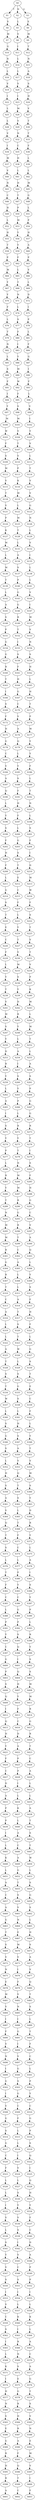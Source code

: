strict digraph  {
	S0 -> S1 [ label = T ];
	S0 -> S2 [ label = N ];
	S0 -> S3 [ label = G ];
	S1 -> S4 [ label = V ];
	S2 -> S5 [ label = L ];
	S3 -> S6 [ label = E ];
	S4 -> S7 [ label = M ];
	S5 -> S8 [ label = V ];
	S6 -> S9 [ label = M ];
	S7 -> S10 [ label = G ];
	S8 -> S11 [ label = I ];
	S9 -> S12 [ label = T ];
	S10 -> S13 [ label = N ];
	S11 -> S14 [ label = L ];
	S12 -> S15 [ label = N ];
	S13 -> S16 [ label = L ];
	S14 -> S17 [ label = L ];
	S15 -> S18 [ label = A ];
	S16 -> S19 [ label = V ];
	S17 -> S20 [ label = V ];
	S18 -> S21 [ label = S ];
	S19 -> S22 [ label = I ];
	S20 -> S23 [ label = I ];
	S21 -> S24 [ label = H ];
	S22 -> S25 [ label = L ];
	S23 -> S26 [ label = M ];
	S24 -> S27 [ label = V ];
	S25 -> S28 [ label = L ];
	S26 -> S29 [ label = V ];
	S27 -> S30 [ label = T ];
	S28 -> S31 [ label = V ];
	S29 -> S32 [ label = N ];
	S30 -> S33 [ label = T ];
	S31 -> S34 [ label = I ];
	S32 -> S35 [ label = C ];
	S33 -> S36 [ label = F ];
	S34 -> S37 [ label = M ];
	S35 -> S38 [ label = H ];
	S36 -> S39 [ label = L ];
	S37 -> S40 [ label = V ];
	S38 -> S41 [ label = L ];
	S39 -> S42 [ label = L ];
	S40 -> S43 [ label = N ];
	S41 -> S44 [ label = H ];
	S42 -> S45 [ label = M ];
	S43 -> S46 [ label = C ];
	S44 -> S47 [ label = T ];
	S45 -> S48 [ label = G ];
	S46 -> S49 [ label = H ];
	S47 -> S50 [ label = P ];
	S48 -> S51 [ label = L ];
	S49 -> S52 [ label = L ];
	S50 -> S53 [ label = M ];
	S51 -> S54 [ label = P ];
	S52 -> S55 [ label = H ];
	S53 -> S56 [ label = Y ];
	S54 -> S57 [ label = H ];
	S55 -> S58 [ label = T ];
	S56 -> S59 [ label = Y ];
	S57 -> S60 [ label = A ];
	S58 -> S61 [ label = P ];
	S59 -> S62 [ label = F ];
	S60 -> S63 [ label = P ];
	S61 -> S64 [ label = M ];
	S62 -> S65 [ label = L ];
	S63 -> S66 [ label = V ];
	S64 -> S67 [ label = Y ];
	S65 -> S68 [ label = T ];
	S66 -> S69 [ label = L ];
	S67 -> S70 [ label = Y ];
	S68 -> S71 [ label = N ];
	S69 -> S72 [ label = D ];
	S70 -> S73 [ label = F ];
	S71 -> S74 [ label = L ];
	S72 -> S75 [ label = I ];
	S73 -> S76 [ label = L ];
	S74 -> S77 [ label = S ];
	S75 -> S78 [ label = P ];
	S76 -> S79 [ label = T ];
	S77 -> S80 [ label = F ];
	S78 -> S81 [ label = L ];
	S79 -> S82 [ label = N ];
	S80 -> S83 [ label = I ];
	S81 -> S84 [ label = F ];
	S82 -> S85 [ label = L ];
	S83 -> S86 [ label = Y ];
	S84 -> S87 [ label = G ];
	S85 -> S88 [ label = S ];
	S86 -> S89 [ label = M ];
	S87 -> S90 [ label = I ];
	S88 -> S91 [ label = F ];
	S89 -> S92 [ label = W ];
	S90 -> S93 [ label = F ];
	S91 -> S94 [ label = I ];
	S92 -> S95 [ label = F ];
	S93 -> S96 [ label = L ];
	S94 -> S97 [ label = Y ];
	S95 -> S98 [ label = S ];
	S96 -> S99 [ label = V ];
	S97 -> S100 [ label = M ];
	S98 -> S101 [ label = M ];
	S99 -> S102 [ label = I ];
	S100 -> S103 [ label = W ];
	S101 -> S104 [ label = V ];
	S102 -> S105 [ label = Y ];
	S103 -> S106 [ label = F ];
	S104 -> S107 [ label = T ];
	S105 -> S108 [ label = V ];
	S106 -> S109 [ label = S ];
	S107 -> S110 [ label = V ];
	S108 -> S111 [ label = L ];
	S109 -> S112 [ label = M ];
	S110 -> S113 [ label = P ];
	S111 -> S114 [ label = T ];
	S112 -> S115 [ label = V ];
	S113 -> S116 [ label = K ];
	S114 -> S117 [ label = V ];
	S115 -> S118 [ label = T ];
	S116 -> S119 [ label = M ];
	S117 -> S120 [ label = V ];
	S118 -> S121 [ label = V ];
	S119 -> S122 [ label = L ];
	S120 -> S123 [ label = G ];
	S121 -> S124 [ label = P ];
	S122 -> S125 [ label = M ];
	S123 -> S126 [ label = N ];
	S124 -> S127 [ label = K ];
	S125 -> S128 [ label = T ];
	S126 -> S129 [ label = L ];
	S127 -> S130 [ label = M ];
	S128 -> S131 [ label = L ];
	S129 -> S132 [ label = V ];
	S130 -> S133 [ label = L ];
	S131 -> S134 [ label = A ];
	S132 -> S135 [ label = I ];
	S133 -> S136 [ label = M ];
	S134 -> S137 [ label = S ];
	S135 -> S138 [ label = L ];
	S136 -> S139 [ label = T ];
	S137 -> S140 [ label = P ];
	S138 -> S141 [ label = L ];
	S139 -> S142 [ label = L ];
	S140 -> S143 [ label = G ];
	S141 -> S144 [ label = V ];
	S142 -> S145 [ label = A ];
	S143 -> S146 [ label = G ];
	S144 -> S147 [ label = I ];
	S145 -> S148 [ label = S ];
	S146 -> S149 [ label = R ];
	S147 -> S150 [ label = M ];
	S148 -> S151 [ label = P ];
	S149 -> S152 [ label = T ];
	S150 -> S153 [ label = V ];
	S151 -> S154 [ label = G ];
	S152 -> S155 [ label = I ];
	S153 -> S156 [ label = N ];
	S154 -> S157 [ label = G ];
	S155 -> S158 [ label = S ];
	S156 -> S159 [ label = S ];
	S157 -> S160 [ label = R ];
	S158 -> S161 [ label = F ];
	S159 -> S162 [ label = H ];
	S160 -> S163 [ label = T ];
	S161 -> S164 [ label = H ];
	S162 -> S165 [ label = L ];
	S163 -> S166 [ label = I ];
	S164 -> S167 [ label = G ];
	S165 -> S168 [ label = H ];
	S166 -> S169 [ label = S ];
	S167 -> S170 [ label = C ];
	S168 -> S171 [ label = T ];
	S169 -> S172 [ label = F ];
	S170 -> S173 [ label = V ];
	S171 -> S174 [ label = P ];
	S172 -> S175 [ label = H ];
	S173 -> S176 [ label = A ];
	S174 -> S177 [ label = M ];
	S175 -> S178 [ label = G ];
	S176 -> S179 [ label = Q ];
	S177 -> S180 [ label = Y ];
	S178 -> S181 [ label = C ];
	S179 -> S182 [ label = L ];
	S180 -> S183 [ label = Y ];
	S181 -> S184 [ label = V ];
	S182 -> S185 [ label = Y ];
	S183 -> S186 [ label = F ];
	S184 -> S187 [ label = A ];
	S185 -> S188 [ label = S ];
	S186 -> S189 [ label = L ];
	S187 -> S190 [ label = Q ];
	S188 -> S191 [ label = F ];
	S189 -> S192 [ label = T ];
	S190 -> S193 [ label = L ];
	S191 -> S194 [ label = H ];
	S192 -> S195 [ label = N ];
	S193 -> S196 [ label = Y ];
	S194 -> S197 [ label = F ];
	S195 -> S198 [ label = L ];
	S196 -> S199 [ label = S ];
	S197 -> S200 [ label = L ];
	S198 -> S201 [ label = S ];
	S199 -> S202 [ label = F ];
	S200 -> S203 [ label = G ];
	S201 -> S204 [ label = F ];
	S202 -> S205 [ label = H ];
	S203 -> S206 [ label = S ];
	S204 -> S207 [ label = I ];
	S205 -> S208 [ label = F ];
	S206 -> S209 [ label = T ];
	S207 -> S210 [ label = D ];
	S208 -> S211 [ label = L ];
	S209 -> S212 [ label = E ];
	S210 -> S213 [ label = M ];
	S211 -> S214 [ label = G ];
	S212 -> S215 [ label = C ];
	S213 -> S216 [ label = W ];
	S214 -> S217 [ label = S ];
	S215 -> S218 [ label = F ];
	S216 -> S219 [ label = F ];
	S217 -> S220 [ label = T ];
	S218 -> S221 [ label = L ];
	S219 -> S222 [ label = S ];
	S220 -> S223 [ label = E ];
	S221 -> S224 [ label = Y ];
	S222 -> S225 [ label = T ];
	S223 -> S226 [ label = C ];
	S224 -> S227 [ label = T ];
	S225 -> S228 [ label = V ];
	S226 -> S229 [ label = F ];
	S227 -> S230 [ label = V ];
	S228 -> S231 [ label = T ];
	S229 -> S232 [ label = L ];
	S230 -> S233 [ label = M ];
	S231 -> S234 [ label = V ];
	S232 -> S235 [ label = Y ];
	S233 -> S236 [ label = S ];
	S234 -> S237 [ label = P ];
	S235 -> S238 [ label = T ];
	S236 -> S239 [ label = Y ];
	S237 -> S240 [ label = K ];
	S238 -> S241 [ label = V ];
	S239 -> S242 [ label = D ];
	S240 -> S243 [ label = M ];
	S241 -> S244 [ label = M ];
	S242 -> S245 [ label = R ];
	S243 -> S246 [ label = L ];
	S244 -> S247 [ label = S ];
	S245 -> S248 [ label = Y ];
	S246 -> S249 [ label = M ];
	S247 -> S250 [ label = Y ];
	S248 -> S251 [ label = L ];
	S249 -> S252 [ label = T ];
	S250 -> S253 [ label = D ];
	S251 -> S254 [ label = A ];
	S252 -> S255 [ label = L ];
	S253 -> S256 [ label = R ];
	S254 -> S257 [ label = I ];
	S255 -> S258 [ label = A ];
	S256 -> S259 [ label = Y ];
	S257 -> S260 [ label = S ];
	S258 -> S261 [ label = S ];
	S259 -> S262 [ label = L ];
	S260 -> S263 [ label = Y ];
	S261 -> S264 [ label = P ];
	S262 -> S265 [ label = A ];
	S263 -> S266 [ label = P ];
	S264 -> S267 [ label = G ];
	S265 -> S268 [ label = I ];
	S266 -> S269 [ label = L ];
	S267 -> S270 [ label = G ];
	S268 -> S271 [ label = S ];
	S269 -> S272 [ label = R ];
	S270 -> S273 [ label = R ];
	S271 -> S274 [ label = Y ];
	S272 -> S275 [ label = Y ];
	S273 -> S276 [ label = T ];
	S274 -> S277 [ label = P ];
	S275 -> S278 [ label = T ];
	S276 -> S279 [ label = I ];
	S277 -> S280 [ label = L ];
	S278 -> S281 [ label = N ];
	S279 -> S282 [ label = S ];
	S280 -> S283 [ label = R ];
	S281 -> S284 [ label = M ];
	S282 -> S285 [ label = F ];
	S283 -> S286 [ label = Y ];
	S284 -> S287 [ label = M ];
	S285 -> S288 [ label = H ];
	S286 -> S289 [ label = T ];
	S287 -> S290 [ label = R ];
	S288 -> S291 [ label = G ];
	S289 -> S292 [ label = N ];
	S290 -> S293 [ label = G ];
	S291 -> S294 [ label = C ];
	S292 -> S295 [ label = M ];
	S293 -> S296 [ label = R ];
	S294 -> S297 [ label = V ];
	S295 -> S298 [ label = M ];
	S296 -> S299 [ label = T ];
	S297 -> S300 [ label = A ];
	S298 -> S301 [ label = R ];
	S299 -> S302 [ label = C ];
	S300 -> S303 [ label = Q ];
	S301 -> S304 [ label = G ];
	S302 -> S305 [ label = A ];
	S303 -> S306 [ label = L ];
	S304 -> S307 [ label = R ];
	S305 -> S308 [ label = L ];
	S306 -> S309 [ label = Y ];
	S307 -> S310 [ label = T ];
	S308 -> S311 [ label = L ];
	S309 -> S312 [ label = S ];
	S310 -> S313 [ label = C ];
	S311 -> S314 [ label = A ];
	S312 -> S315 [ label = F ];
	S313 -> S316 [ label = A ];
	S314 -> S317 [ label = T ];
	S315 -> S318 [ label = H ];
	S316 -> S319 [ label = L ];
	S317 -> S320 [ label = S ];
	S318 -> S321 [ label = F ];
	S319 -> S322 [ label = L ];
	S320 -> S323 [ label = T ];
	S321 -> S324 [ label = L ];
	S322 -> S325 [ label = A ];
	S323 -> S326 [ label = W ];
	S324 -> S327 [ label = G ];
	S325 -> S328 [ label = T ];
	S326 -> S329 [ label = L ];
	S327 -> S330 [ label = S ];
	S328 -> S331 [ label = S ];
	S329 -> S332 [ label = S ];
	S330 -> S333 [ label = T ];
	S331 -> S334 [ label = T ];
	S332 -> S335 [ label = G ];
	S333 -> S336 [ label = E ];
	S334 -> S337 [ label = W ];
	S335 -> S338 [ label = S ];
	S336 -> S339 [ label = C ];
	S337 -> S340 [ label = L ];
	S338 -> S341 [ label = L ];
	S339 -> S342 [ label = F ];
	S340 -> S343 [ label = S ];
	S341 -> S344 [ label = H ];
	S342 -> S345 [ label = L ];
	S343 -> S346 [ label = G ];
	S344 -> S347 [ label = S ];
	S345 -> S348 [ label = Y ];
	S346 -> S349 [ label = S ];
	S347 -> S350 [ label = A ];
	S348 -> S351 [ label = T ];
	S349 -> S352 [ label = L ];
	S350 -> S353 [ label = V ];
	S351 -> S354 [ label = V ];
	S352 -> S355 [ label = H ];
	S353 -> S356 [ label = Q ];
	S354 -> S357 [ label = M ];
	S355 -> S358 [ label = S ];
	S356 -> S359 [ label = T ];
	S357 -> S360 [ label = S ];
	S358 -> S361 [ label = A ];
	S359 -> S362 [ label = S ];
	S360 -> S363 [ label = Y ];
	S361 -> S364 [ label = V ];
	S362 -> S365 [ label = L ];
	S363 -> S366 [ label = D ];
	S364 -> S367 [ label = Q ];
	S365 -> S368 [ label = T ];
	S366 -> S369 [ label = R ];
	S367 -> S370 [ label = T ];
	S368 -> S371 [ label = F ];
	S369 -> S372 [ label = Y ];
	S370 -> S373 [ label = S ];
	S371 -> S374 [ label = C ];
	S372 -> S375 [ label = L ];
	S373 -> S376 [ label = L ];
	S374 -> S377 [ label = L ];
	S375 -> S378 [ label = A ];
	S376 -> S379 [ label = T ];
	S377 -> S380 [ label = P ];
	S378 -> S381 [ label = I ];
	S379 -> S382 [ label = F ];
	S380 -> S383 [ label = Y ];
	S381 -> S384 [ label = S ];
	S382 -> S385 [ label = C ];
	S383 -> S386 [ label = C ];
	S384 -> S387 [ label = Y ];
	S385 -> S388 [ label = L ];
	S386 -> S389 [ label = G ];
	S387 -> S390 [ label = P ];
	S388 -> S391 [ label = P ];
	S389 -> S392 [ label = P ];
	S390 -> S393 [ label = L ];
	S391 -> S394 [ label = Y ];
	S392 -> S395 [ label = S ];
	S393 -> S396 [ label = R ];
	S394 -> S397 [ label = C ];
	S395 -> S398 [ label = Q ];
	S396 -> S399 [ label = Y ];
	S397 -> S400 [ label = G ];
	S398 -> S401 [ label = I ];
	S399 -> S402 [ label = S ];
	S400 -> S403 [ label = P ];
	S401 -> S404 [ label = Q ];
	S402 -> S405 [ label = S ];
	S403 -> S406 [ label = S ];
	S404 -> S407 [ label = H ];
	S405 -> S408 [ label = M ];
	S406 -> S409 [ label = Q ];
	S407 -> S410 [ label = Y ];
	S408 -> S411 [ label = M ];
	S409 -> S412 [ label = I ];
	S410 -> S413 [ label = F ];
	S411 -> S414 [ label = R ];
	S412 -> S415 [ label = Q ];
	S413 -> S416 [ label = C ];
	S414 -> S417 [ label = G ];
	S415 -> S418 [ label = H ];
	S416 -> S419 [ label = D ];
	S417 -> S420 [ label = R ];
	S418 -> S421 [ label = Y ];
	S419 -> S422 [ label = A ];
	S420 -> S423 [ label = T ];
	S421 -> S424 [ label = F ];
	S422 -> S425 [ label = P ];
	S423 -> S426 [ label = C ];
	S424 -> S427 [ label = C ];
	S425 -> S428 [ label = P ];
	S426 -> S429 [ label = A ];
	S427 -> S430 [ label = D ];
	S428 -> S431 [ label = I ];
	S429 -> S432 [ label = L ];
	S430 -> S433 [ label = A ];
	S431 -> S434 [ label = L ];
	S432 -> S435 [ label = L ];
	S433 -> S436 [ label = P ];
	S434 -> S437 [ label = K ];
	S435 -> S438 [ label = A ];
	S436 -> S439 [ label = P ];
	S437 -> S440 [ label = L ];
	S438 -> S441 [ label = T ];
	S439 -> S442 [ label = I ];
	S440 -> S443 [ label = A ];
	S441 -> S444 [ label = S ];
	S442 -> S445 [ label = L ];
	S443 -> S446 [ label = C ];
	S444 -> S447 [ label = T ];
	S445 -> S448 [ label = K ];
	S446 -> S449 [ label = A ];
	S447 -> S450 [ label = W ];
	S448 -> S451 [ label = L ];
	S449 -> S452 [ label = G ];
	S450 -> S453 [ label = L ];
	S451 -> S454 [ label = A ];
	S452 -> S455 [ label = T ];
	S453 -> S456 [ label = S ];
	S454 -> S457 [ label = C ];
	S455 -> S458 [ label = S ];
	S456 -> S459 [ label = G ];
	S457 -> S460 [ label = A ];
	S458 -> S461 [ label = V ];
	S459 -> S462 [ label = S ];
	S460 -> S463 [ label = G ];
	S461 -> S464 [ label = N ];
	S462 -> S465 [ label = L ];
	S463 -> S466 [ label = T ];
	S464 -> S467 [ label = E ];
	S465 -> S468 [ label = H ];
	S466 -> S469 [ label = S ];
	S467 -> S470 [ label = M ];
	S468 -> S471 [ label = S ];
	S469 -> S472 [ label = V ];
	S470 -> S473 [ label = V ];
	S471 -> S474 [ label = A ];
	S472 -> S475 [ label = N ];
	S473 -> S476 [ label = I ];
	S474 -> S477 [ label = V ];
	S475 -> S478 [ label = E ];
	S476 -> S479 [ label = F ];
	S477 -> S480 [ label = Q ];
	S478 -> S481 [ label = M ];
	S479 -> S482 [ label = V ];
	S480 -> S483 [ label = T ];
	S481 -> S484 [ label = V ];
	S482 -> S485 [ label = N ];
	S483 -> S486 [ label = S ];
	S484 -> S487 [ label = I ];
	S485 -> S488 [ label = I ];
	S486 -> S489 [ label = L ];
	S487 -> S490 [ label = F ];
	S488 -> S491 [ label = G ];
	S489 -> S492 [ label = T ];
	S490 -> S493 [ label = V ];
	S491 -> S494 [ label = I ];
	S492 -> S495 [ label = F ];
	S493 -> S496 [ label = N ];
	S494 -> S497 [ label = V ];
	S495 -> S498 [ label = C ];
	S496 -> S499 [ label = I ];
	S497 -> S500 [ label = G ];
	S498 -> S501 [ label = L ];
	S499 -> S502 [ label = G ];
	S500 -> S503 [ label = S ];
	S501 -> S504 [ label = P ];
	S502 -> S505 [ label = I ];
	S503 -> S506 [ label = G ];
	S504 -> S507 [ label = Y ];
	S505 -> S508 [ label = V ];
	S506 -> S509 [ label = C ];
	S507 -> S510 [ label = C ];
	S508 -> S511 [ label = G ];
	S509 -> S512 [ label = F ];
	S510 -> S513 [ label = G ];
	S511 -> S514 [ label = S ];
	S512 -> S515 [ label = L ];
	S513 -> S516 [ label = P ];
	S514 -> S517 [ label = G ];
	S515 -> S518 [ label = L ];
	S516 -> S519 [ label = S ];
	S517 -> S520 [ label = C ];
	S518 -> S521 [ label = I ];
	S519 -> S522 [ label = Q ];
	S520 -> S523 [ label = F ];
	S521 -> S524 [ label = V ];
	S522 -> S525 [ label = I ];
	S523 -> S526 [ label = L ];
	S524 -> S527 [ label = L ];
	S525 -> S528 [ label = Q ];
	S526 -> S529 [ label = L ];
	S527 -> S530 [ label = S ];
	S528 -> S531 [ label = H ];
	S529 -> S532 [ label = I ];
	S530 -> S533 [ label = Y ];
	S531 -> S534 [ label = Y ];
	S532 -> S535 [ label = V ];
	S533 -> S536 [ label = V ];
	S534 -> S537 [ label = F ];
	S535 -> S538 [ label = L ];
	S536 -> S539 [ label = S ];
	S537 -> S540 [ label = C ];
	S538 -> S541 [ label = S ];
	S539 -> S542 [ label = I ];
	S540 -> S543 [ label = D ];
	S541 -> S544 [ label = Y ];
	S542 -> S545 [ label = V ];
	S543 -> S546 [ label = A ];
	S544 -> S547 [ label = V ];
	S545 -> S548 [ label = C ];
	S546 -> S549 [ label = P ];
	S547 -> S550 [ label = S ];
	S548 -> S551 [ label = S ];
	S549 -> S552 [ label = P ];
	S550 -> S553 [ label = I ];
	S551 -> S554 [ label = I ];
	S552 -> S555 [ label = I ];
	S553 -> S556 [ label = V ];
	S554 -> S557 [ label = L ];
	S555 -> S558 [ label = L ];
	S556 -> S559 [ label = C ];
	S557 -> S560 [ label = K ];
	S558 -> S561 [ label = K ];
	S559 -> S562 [ label = S ];
	S560 -> S563 [ label = I ];
	S561 -> S564 [ label = L ];
	S562 -> S565 [ label = I ];
	S563 -> S566 [ label = R ];
	S564 -> S567 [ label = A ];
	S565 -> S568 [ label = L ];
	S566 -> S569 [ label = N ];
	S567 -> S570 [ label = C ];
	S568 -> S571 [ label = K ];
	S569 -> S572 [ label = S ];
	S570 -> S573 [ label = A ];
	S571 -> S574 [ label = I ];
	S572 -> S575 [ label = E ];
	S573 -> S576 [ label = G ];
	S574 -> S577 [ label = H ];
	S575 -> S578 [ label = G ];
	S576 -> S579 [ label = T ];
	S577 -> S580 [ label = N ];
	S578 -> S581 [ label = R ];
	S579 -> S582 [ label = S ];
	S580 -> S583 [ label = S ];
	S581 -> S584 [ label = H ];
	S582 -> S585 [ label = V ];
	S583 -> S586 [ label = E ];
	S584 -> S587 [ label = R ];
	S585 -> S588 [ label = N ];
	S586 -> S589 [ label = G ];
	S587 -> S590 [ label = A ];
	S588 -> S591 [ label = E ];
	S589 -> S592 [ label = R ];
	S590 -> S593 [ label = F ];
	S591 -> S594 [ label = M ];
	S592 -> S595 [ label = H ];
	S593 -> S596 [ label = Q ];
	S594 -> S597 [ label = V ];
	S595 -> S598 [ label = R ];
	S596 -> S599 [ label = T ];
	S597 -> S600 [ label = I ];
	S598 -> S601 [ label = A ];
	S599 -> S602 [ label = C ];
	S600 -> S603 [ label = F ];
}
